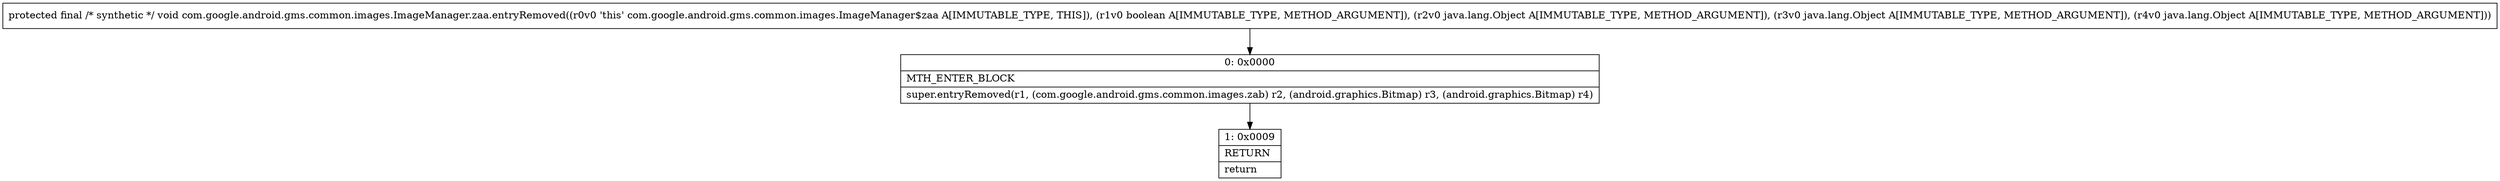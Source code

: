 digraph "CFG forcom.google.android.gms.common.images.ImageManager.zaa.entryRemoved(ZLjava\/lang\/Object;Ljava\/lang\/Object;Ljava\/lang\/Object;)V" {
Node_0 [shape=record,label="{0\:\ 0x0000|MTH_ENTER_BLOCK\l|super.entryRemoved(r1, (com.google.android.gms.common.images.zab) r2, (android.graphics.Bitmap) r3, (android.graphics.Bitmap) r4)\l}"];
Node_1 [shape=record,label="{1\:\ 0x0009|RETURN\l|return\l}"];
MethodNode[shape=record,label="{protected final \/* synthetic *\/ void com.google.android.gms.common.images.ImageManager.zaa.entryRemoved((r0v0 'this' com.google.android.gms.common.images.ImageManager$zaa A[IMMUTABLE_TYPE, THIS]), (r1v0 boolean A[IMMUTABLE_TYPE, METHOD_ARGUMENT]), (r2v0 java.lang.Object A[IMMUTABLE_TYPE, METHOD_ARGUMENT]), (r3v0 java.lang.Object A[IMMUTABLE_TYPE, METHOD_ARGUMENT]), (r4v0 java.lang.Object A[IMMUTABLE_TYPE, METHOD_ARGUMENT])) }"];
MethodNode -> Node_0;
Node_0 -> Node_1;
}

